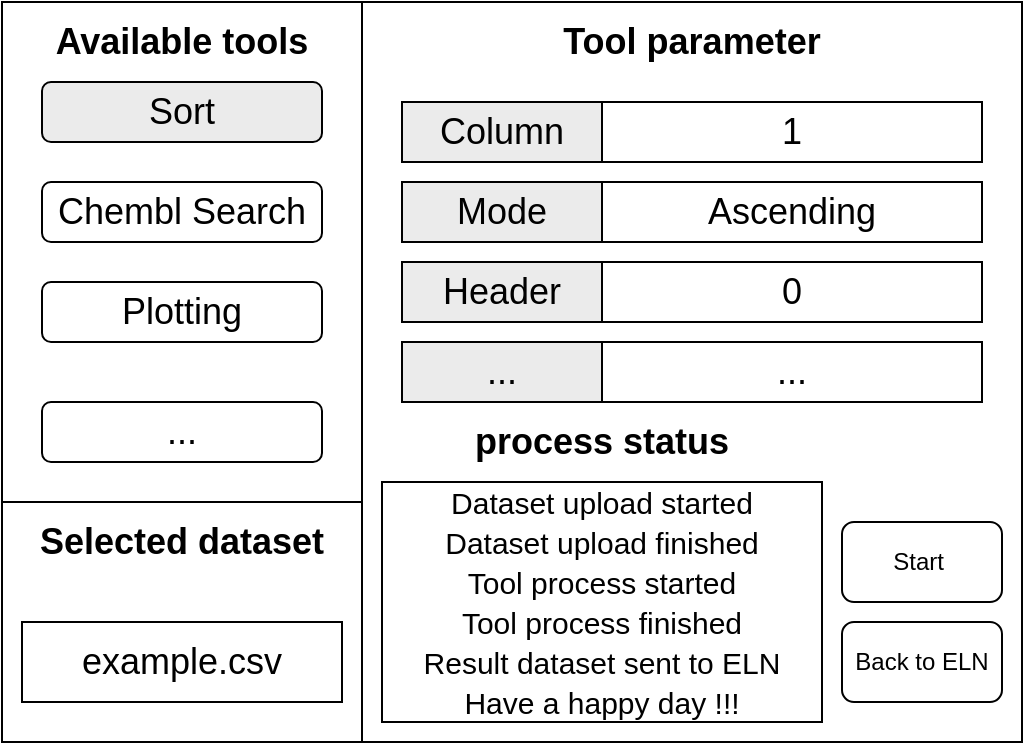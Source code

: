 <mxfile version="14.6.13" type="device"><diagram id="2LHe3w3StgZsb-YlHnS2" name="Seite-1"><mxGraphModel dx="905" dy="772" grid="1" gridSize="10" guides="1" tooltips="1" connect="1" arrows="1" fold="1" page="1" pageScale="1" pageWidth="827" pageHeight="1169" math="0" shadow="0"><root><mxCell id="0"/><mxCell id="1" parent="0"/><mxCell id="WnByfClFBrEBXk5xnyLn-1" value="" style="rounded=0;whiteSpace=wrap;html=1;" vertex="1" parent="1"><mxGeometry x="90" y="140" width="510" height="370" as="geometry"/></mxCell><mxCell id="WnByfClFBrEBXk5xnyLn-2" value="Start&amp;nbsp;" style="rounded=1;whiteSpace=wrap;html=1;" vertex="1" parent="1"><mxGeometry x="510" y="400" width="80" height="40" as="geometry"/></mxCell><mxCell id="WnByfClFBrEBXk5xnyLn-3" value="" style="rounded=0;whiteSpace=wrap;html=1;" vertex="1" parent="1"><mxGeometry x="90" y="140" width="180" height="350" as="geometry"/></mxCell><mxCell id="WnByfClFBrEBXk5xnyLn-4" value="Available tools" style="text;html=1;strokeColor=none;fillColor=none;align=center;verticalAlign=middle;whiteSpace=wrap;rounded=0;fontSize=18;fontStyle=1" vertex="1" parent="1"><mxGeometry x="90" y="150" width="180" height="20" as="geometry"/></mxCell><mxCell id="WnByfClFBrEBXk5xnyLn-6" value="Sort" style="rounded=1;whiteSpace=wrap;html=1;fontSize=18;fillColor=#EBEBEB;" vertex="1" parent="1"><mxGeometry x="110" y="180" width="140" height="30" as="geometry"/></mxCell><mxCell id="WnByfClFBrEBXk5xnyLn-7" value="Chembl Search" style="rounded=1;whiteSpace=wrap;html=1;fontSize=18;" vertex="1" parent="1"><mxGeometry x="110" y="230" width="140" height="30" as="geometry"/></mxCell><mxCell id="WnByfClFBrEBXk5xnyLn-8" value="Plotting" style="rounded=1;whiteSpace=wrap;html=1;fontSize=18;" vertex="1" parent="1"><mxGeometry x="110" y="280" width="140" height="30" as="geometry"/></mxCell><mxCell id="WnByfClFBrEBXk5xnyLn-9" value="..." style="rounded=1;whiteSpace=wrap;html=1;fontSize=18;" vertex="1" parent="1"><mxGeometry x="110" y="340" width="140" height="30" as="geometry"/></mxCell><mxCell id="WnByfClFBrEBXk5xnyLn-10" value="Column" style="rounded=0;whiteSpace=wrap;html=1;fontSize=18;fillColor=#EBEBEB;" vertex="1" parent="1"><mxGeometry x="290" y="190" width="100" height="30" as="geometry"/></mxCell><mxCell id="WnByfClFBrEBXk5xnyLn-11" value="1" style="rounded=0;whiteSpace=wrap;html=1;fontSize=18;" vertex="1" parent="1"><mxGeometry x="390" y="190" width="190" height="30" as="geometry"/></mxCell><mxCell id="WnByfClFBrEBXk5xnyLn-12" value="Mode" style="rounded=0;whiteSpace=wrap;html=1;fontSize=18;fillColor=#EBEBEB;" vertex="1" parent="1"><mxGeometry x="290" y="230" width="100" height="30" as="geometry"/></mxCell><mxCell id="WnByfClFBrEBXk5xnyLn-13" value="Ascending" style="rounded=0;whiteSpace=wrap;html=1;fontSize=18;" vertex="1" parent="1"><mxGeometry x="390" y="230" width="190" height="30" as="geometry"/></mxCell><mxCell id="WnByfClFBrEBXk5xnyLn-14" value="Header" style="rounded=0;whiteSpace=wrap;html=1;fontSize=18;fillColor=#EBEBEB;" vertex="1" parent="1"><mxGeometry x="290" y="270" width="100" height="30" as="geometry"/></mxCell><mxCell id="WnByfClFBrEBXk5xnyLn-15" value="0" style="rounded=0;whiteSpace=wrap;html=1;fontSize=18;" vertex="1" parent="1"><mxGeometry x="390" y="270" width="190" height="30" as="geometry"/></mxCell><mxCell id="WnByfClFBrEBXk5xnyLn-16" value="Tool parameter" style="text;html=1;strokeColor=none;fillColor=none;align=center;verticalAlign=middle;whiteSpace=wrap;rounded=0;fontSize=18;fontStyle=1" vertex="1" parent="1"><mxGeometry x="270" y="150" width="330" height="20" as="geometry"/></mxCell><mxCell id="WnByfClFBrEBXk5xnyLn-17" value="..." style="rounded=0;whiteSpace=wrap;html=1;fontSize=18;fillColor=#EBEBEB;" vertex="1" parent="1"><mxGeometry x="290" y="310" width="100" height="30" as="geometry"/></mxCell><mxCell id="WnByfClFBrEBXk5xnyLn-18" value="..." style="rounded=0;whiteSpace=wrap;html=1;fontSize=18;" vertex="1" parent="1"><mxGeometry x="390" y="310" width="190" height="30" as="geometry"/></mxCell><mxCell id="WnByfClFBrEBXk5xnyLn-19" value="" style="rounded=0;whiteSpace=wrap;html=1;fontSize=18;fillColor=#ffffff;" vertex="1" parent="1"><mxGeometry x="90" y="390" width="180" height="120" as="geometry"/></mxCell><mxCell id="WnByfClFBrEBXk5xnyLn-20" value="Selected dataset" style="text;html=1;strokeColor=none;fillColor=none;align=center;verticalAlign=middle;whiteSpace=wrap;rounded=0;fontSize=18;fontStyle=1" vertex="1" parent="1"><mxGeometry x="90" y="400" width="180" height="20" as="geometry"/></mxCell><mxCell id="WnByfClFBrEBXk5xnyLn-21" value="example.csv" style="rounded=0;whiteSpace=wrap;html=1;fontSize=18;fillColor=#ffffff;" vertex="1" parent="1"><mxGeometry x="100" y="450" width="160" height="40" as="geometry"/></mxCell><mxCell id="WnByfClFBrEBXk5xnyLn-22" value="" style="rounded=0;whiteSpace=wrap;html=1;fontSize=18;fillColor=#ffffff;" vertex="1" parent="1"><mxGeometry x="280" y="380" width="220" height="120" as="geometry"/></mxCell><mxCell id="WnByfClFBrEBXk5xnyLn-23" value="process status" style="text;html=1;strokeColor=none;fillColor=none;align=center;verticalAlign=middle;whiteSpace=wrap;rounded=0;fontSize=18;fontStyle=1" vertex="1" parent="1"><mxGeometry x="280" y="350" width="220" height="20" as="geometry"/></mxCell><mxCell id="WnByfClFBrEBXk5xnyLn-24" value="Dataset upload started&lt;span style=&quot;color: rgba(0 , 0 , 0 , 0) ; font-family: monospace ; font-size: 0px&quot;&gt;%3CmxGraphModel%3E%3Croot%3E%3CmxCell%20id%3D%220%22%2F%3E%3CmxCell%20id%3D%221%22%20parent%3D%220%22%2F%3E%3CmxCell%20id%3D%222%22%20value%3D%22process%20status%22%20style%3D%22text%3Bhtml%3D1%3BstrokeColor%3Dnone%3BfillColor%3Dnone%3Balign%3Dcenter%3BverticalAlign%3Dmiddle%3BwhiteSpace%3Dwrap%3Brounded%3D0%3BfontSize%3D18%3BfontStyle%3D1%22%20vertex%3D%221%22%20parent%3D%221%22%3E%3CmxGeometry%20x%3D%22280%22%20y%3D%22350%22%20width%3D%22220%22%20height%3D%2220%22%20as%3D%22geometry%22%2F%3E%3C%2FmxCell%3E%3C%2Froot%3E%3C%2FmxGraphModel%3E&lt;/span&gt;" style="text;html=1;strokeColor=none;fillColor=none;align=center;verticalAlign=middle;whiteSpace=wrap;rounded=0;fontSize=15;fontStyle=0" vertex="1" parent="1"><mxGeometry x="280" y="380" width="220" height="20" as="geometry"/></mxCell><mxCell id="WnByfClFBrEBXk5xnyLn-25" value="Dataset upload finished&lt;span style=&quot;color: rgba(0 , 0 , 0 , 0) ; font-family: monospace ; font-size: 0px&quot;&gt;%3CmxGraphModel%3E%3Croot%3E%3CmxCell%20id%3D%220%22%2F%3E%3CmxCell%20id%3D%221%22%20parent%3D%220%22%2F%3E%3CmxCell%20id%3D%222%22%20value%3D%22process%20status%22%20style%3D%22text%3Bhtml%3D1%3BstrokeColor%3Dnone%3BfillColor%3Dnone%3Balign%3Dcenter%3BverticalAlign%3Dmiddle%3BwhiteSpace%3Dwrap%3Brounded%3D0%3BfontSize%3D18%3BfontStyle%3D1%22%20vertex%3D%221%22%20parent%3D%221%22%3E%3CmxGeometry%20x%3D%22280%22%20y%3D%22350%22%20width%3D%22220%22%20height%3D%2220%22%20as%3D%22geometry%22%2F%3E%3C%2FmxCell%3E%3C%2Froot%3E%3C%2FmxGraphModel%3E&lt;/span&gt;" style="text;html=1;strokeColor=none;fillColor=none;align=center;verticalAlign=middle;whiteSpace=wrap;rounded=0;fontSize=15;fontStyle=0" vertex="1" parent="1"><mxGeometry x="280" y="400" width="220" height="20" as="geometry"/></mxCell><mxCell id="WnByfClFBrEBXk5xnyLn-26" value="Tool process started" style="text;html=1;strokeColor=none;fillColor=none;align=center;verticalAlign=middle;whiteSpace=wrap;rounded=0;fontSize=15;fontStyle=0" vertex="1" parent="1"><mxGeometry x="280" y="420" width="220" height="20" as="geometry"/></mxCell><mxCell id="WnByfClFBrEBXk5xnyLn-27" value="Tool process finished" style="text;html=1;strokeColor=none;fillColor=none;align=center;verticalAlign=middle;whiteSpace=wrap;rounded=0;fontSize=15;fontStyle=0" vertex="1" parent="1"><mxGeometry x="280" y="440" width="220" height="20" as="geometry"/></mxCell><mxCell id="WnByfClFBrEBXk5xnyLn-28" value="Result dataset sent to ELN" style="text;html=1;strokeColor=none;fillColor=none;align=center;verticalAlign=middle;whiteSpace=wrap;rounded=0;fontSize=15;fontStyle=0" vertex="1" parent="1"><mxGeometry x="280" y="460" width="220" height="20" as="geometry"/></mxCell><mxCell id="WnByfClFBrEBXk5xnyLn-29" value="Back to ELN" style="rounded=1;whiteSpace=wrap;html=1;" vertex="1" parent="1"><mxGeometry x="510" y="450" width="80" height="40" as="geometry"/></mxCell><mxCell id="WnByfClFBrEBXk5xnyLn-30" value="Have a happy day !!!" style="text;html=1;strokeColor=none;fillColor=none;align=center;verticalAlign=middle;whiteSpace=wrap;rounded=0;fontSize=15;fontStyle=0" vertex="1" parent="1"><mxGeometry x="280" y="480" width="220" height="20" as="geometry"/></mxCell></root></mxGraphModel></diagram></mxfile>